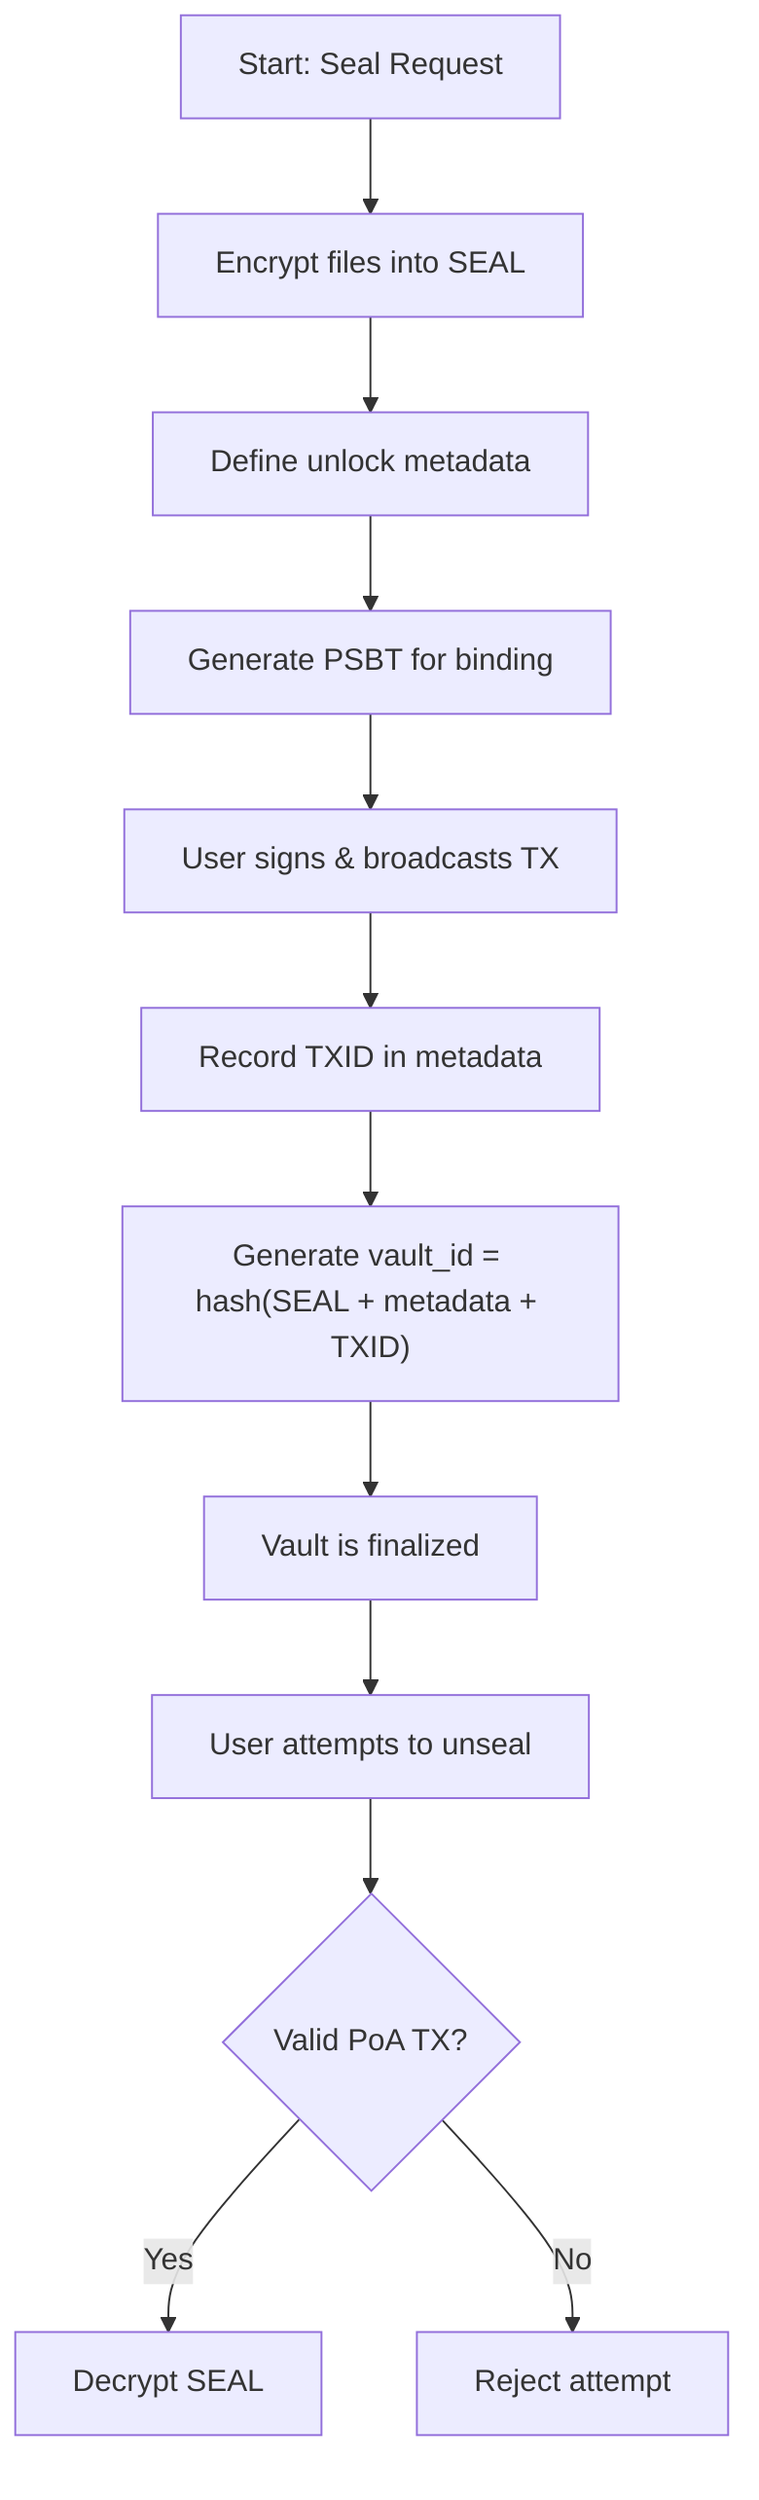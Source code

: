 flowchart TD
    A["Start: Seal Request"] --> B["Encrypt files into SEAL"]
    B --> C["Define unlock metadata"]
    C --> D["Generate PSBT for binding"]
    D --> E["User signs & broadcasts TX"]
    E --> F["Record TXID in metadata"]
    F --> G["Generate vault_id = hash(SEAL + metadata + TXID)"]
    G --> H["Vault is finalized"]
    H --> I["User attempts to unseal"]
    I --> J{"Valid PoA TX?"}
    J -- Yes --> K["Decrypt SEAL"]
    J -- No --> L["Reject attempt"]